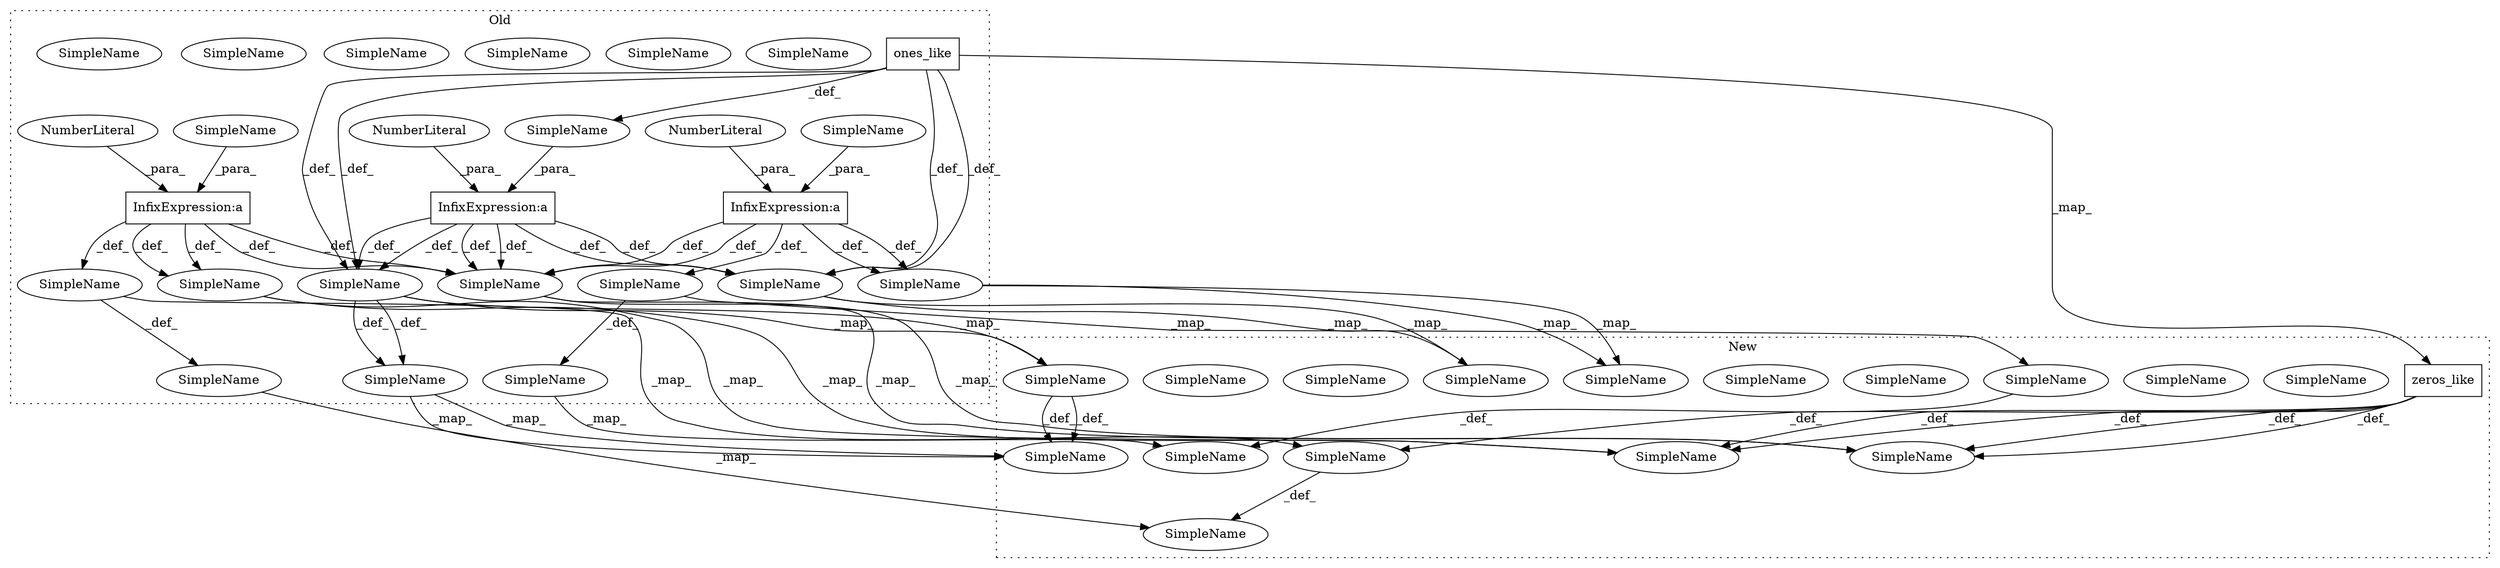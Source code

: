 digraph G {
subgraph cluster0 {
1 [label="ones_like" a="32" s="6245,6259" l="10,1" shape="box"];
3 [label="SimpleName" a="42" s="11011" l="7" shape="ellipse"];
6 [label="SimpleName" a="42" s="11011" l="7" shape="ellipse"];
7 [label="SimpleName" a="42" s="" l="" shape="ellipse"];
8 [label="InfixExpression:a" a="27" s="6260" l="3" shape="box"];
9 [label="NumberLiteral" a="34" s="6263" l="3" shape="ellipse"];
10 [label="SimpleName" a="42" s="10892" l="3" shape="ellipse"];
13 [label="SimpleName" a="42" s="10892" l="3" shape="ellipse"];
15 [label="SimpleName" a="42" s="10606" l="3" shape="ellipse"];
17 [label="SimpleName" a="42" s="10624" l="3" shape="ellipse"];
18 [label="InfixExpression:a" a="27" s="5873" l="3" shape="box"];
19 [label="NumberLiteral" a="34" s="5876" l="3" shape="ellipse"];
20 [label="InfixExpression:a" a="27" s="5481" l="3" shape="box"];
21 [label="NumberLiteral" a="34" s="5484" l="3" shape="ellipse"];
22 [label="SimpleName" a="42" s="10910" l="3" shape="ellipse"];
25 [label="SimpleName" a="42" s="10910" l="3" shape="ellipse"];
26 [label="SimpleName" a="42" s="10144" l="8" shape="ellipse"];
29 [label="SimpleName" a="42" s="10144" l="8" shape="ellipse"];
30 [label="SimpleName" a="42" s="10315" l="3" shape="ellipse"];
32 [label="SimpleName" a="42" s="10333" l="3" shape="ellipse"];
34 [label="SimpleName" a="42" s="10438" l="8" shape="ellipse"];
37 [label="SimpleName" a="42" s="10438" l="8" shape="ellipse"];
38 [label="SimpleName" a="42" s="10723" l="8" shape="ellipse"];
41 [label="SimpleName" a="42" s="10723" l="8" shape="ellipse"];
42 [label="SimpleName" a="42" s="" l="" shape="ellipse"];
43 [label="SimpleName" a="42" s="" l="" shape="ellipse"];
label = "Old";
style="dotted";
}
subgraph cluster1 {
2 [label="zeros_like" a="32" s="5850,5865" l="11,1" shape="box"];
4 [label="SimpleName" a="42" s="10983" l="7" shape="ellipse"];
5 [label="SimpleName" a="42" s="10983" l="7" shape="ellipse"];
11 [label="SimpleName" a="42" s="10864" l="3" shape="ellipse"];
12 [label="SimpleName" a="42" s="10864" l="3" shape="ellipse"];
14 [label="SimpleName" a="42" s="10578" l="3" shape="ellipse"];
16 [label="SimpleName" a="42" s="10596" l="3" shape="ellipse"];
23 [label="SimpleName" a="42" s="10882" l="3" shape="ellipse"];
24 [label="SimpleName" a="42" s="10882" l="3" shape="ellipse"];
27 [label="SimpleName" a="42" s="10116" l="8" shape="ellipse"];
28 [label="SimpleName" a="42" s="10116" l="8" shape="ellipse"];
31 [label="SimpleName" a="42" s="10287" l="3" shape="ellipse"];
33 [label="SimpleName" a="42" s="10305" l="3" shape="ellipse"];
35 [label="SimpleName" a="42" s="10410" l="8" shape="ellipse"];
36 [label="SimpleName" a="42" s="10410" l="8" shape="ellipse"];
39 [label="SimpleName" a="42" s="10695" l="8" shape="ellipse"];
40 [label="SimpleName" a="42" s="10695" l="8" shape="ellipse"];
label = "New";
style="dotted";
}
1 -> 13 [label="_def_"];
1 -> 13 [label="_def_"];
1 -> 7 [label="_def_"];
1 -> 41 [label="_def_"];
1 -> 2 [label="_map_"];
1 -> 41 [label="_def_"];
2 -> 14 [label="_def_"];
2 -> 36 [label="_def_"];
2 -> 5 [label="_def_"];
2 -> 5 [label="_def_"];
2 -> 36 [label="_def_"];
6 -> 5 [label="_map_"];
6 -> 5 [label="_map_"];
7 -> 8 [label="_para_"];
8 -> 41 [label="_def_"];
8 -> 41 [label="_def_"];
8 -> 6 [label="_def_"];
8 -> 13 [label="_def_"];
8 -> 6 [label="_def_"];
8 -> 13 [label="_def_"];
9 -> 8 [label="_para_"];
12 -> 24 [label="_def_"];
12 -> 24 [label="_def_"];
13 -> 25 [label="_def_"];
13 -> 12 [label="_map_"];
13 -> 12 [label="_map_"];
13 -> 25 [label="_def_"];
14 -> 16 [label="_def_"];
15 -> 17 [label="_def_"];
15 -> 14 [label="_map_"];
17 -> 16 [label="_map_"];
18 -> 37 [label="_def_"];
18 -> 15 [label="_def_"];
18 -> 6 [label="_def_"];
18 -> 6 [label="_def_"];
18 -> 37 [label="_def_"];
19 -> 18 [label="_para_"];
20 -> 29 [label="_def_"];
20 -> 30 [label="_def_"];
20 -> 6 [label="_def_"];
20 -> 29 [label="_def_"];
20 -> 6 [label="_def_"];
21 -> 20 [label="_para_"];
25 -> 24 [label="_map_"];
25 -> 24 [label="_map_"];
29 -> 28 [label="_map_"];
29 -> 28 [label="_map_"];
30 -> 31 [label="_map_"];
30 -> 32 [label="_def_"];
31 -> 33 [label="_def_"];
32 -> 33 [label="_map_"];
37 -> 36 [label="_map_"];
37 -> 36 [label="_map_"];
41 -> 40 [label="_map_"];
41 -> 40 [label="_map_"];
42 -> 18 [label="_para_"];
43 -> 20 [label="_para_"];
}